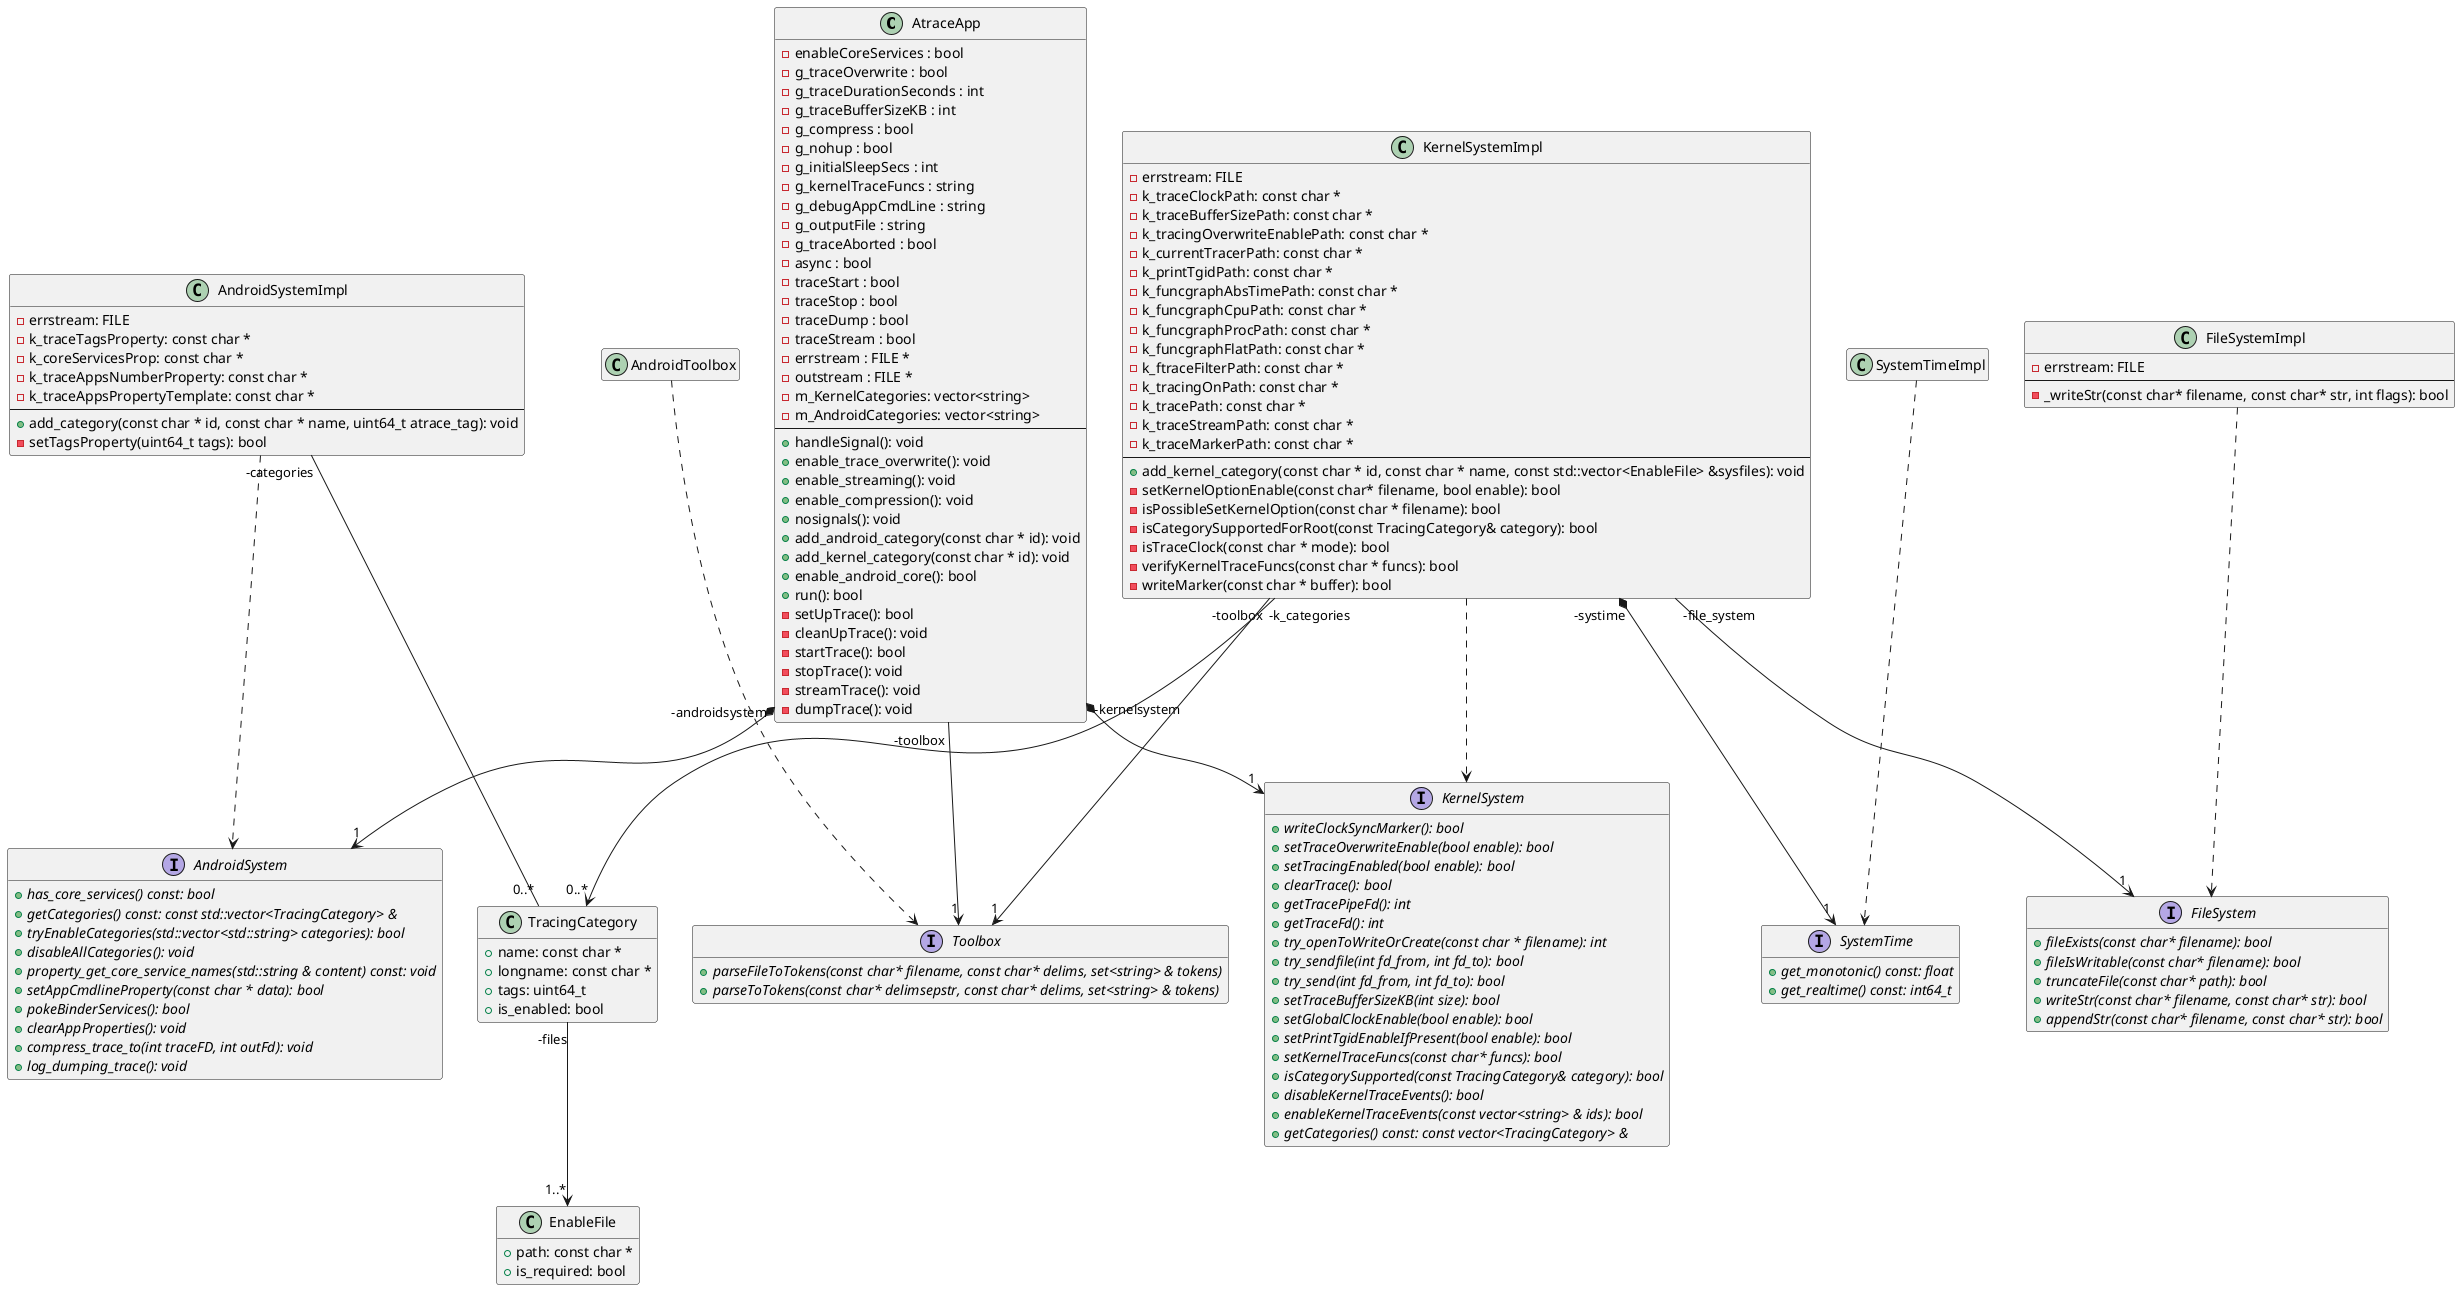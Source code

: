 @startuml

class AtraceApp {
  - enableCoreServices : bool
  - g_traceOverwrite : bool
  - g_traceDurationSeconds : int
  - g_traceBufferSizeKB : int
  - g_compress : bool
  - g_nohup : bool
  - g_initialSleepSecs : int
  - g_kernelTraceFuncs : string
  - g_debugAppCmdLine : string
  - g_outputFile : string
  - g_traceAborted : bool
  - async : bool
  - traceStart : bool
  - traceStop : bool
  - traceDump : bool
  - traceStream : bool
  - errstream : FILE *
  - outstream : FILE *
  - m_KernelCategories: vector<string>
  - m_AndroidCategories: vector<string>
  --
  + handleSignal(): void
  + enable_trace_overwrite(): void
  + enable_streaming(): void
  + enable_compression(): void
  + nosignals(): void
  + add_android_category(const char * id): void
  + add_kernel_category(const char * id): void
  + enable_android_core(): bool
  + run(): bool
  - setUpTrace(): bool 
  - cleanUpTrace(): void 
  - startTrace(): bool 
  - stopTrace(): void 
  - streamTrace(): void 
  - dumpTrace(): void 
}

AtraceApp "-androidsystem" *-->"1" AndroidSystem
AtraceApp "-kernelsystem" *-->"1" KernelSystem
AtraceApp "-toolbox " -->"1" Toolbox

interface KernelSystem {

  + {abstract} writeClockSyncMarker(): bool 
  + {abstract} setTraceOverwriteEnable(bool enable): bool
  + {abstract} setTracingEnabled(bool enable): bool
  + {abstract} clearTrace(): bool
  + {abstract} getTracePipeFd(): int
  + {abstract} getTraceFd(): int
  + {abstract} try_openToWriteOrCreate(const char * filename): int
  + {abstract} try_sendfile(int fd_from, int fd_to): bool
  + {abstract} try_send(int fd_from, int fd_to): bool
  + {abstract} setTraceBufferSizeKB(int size): bool
  + {abstract} setGlobalClockEnable(bool enable): bool
  + {abstract} setPrintTgidEnableIfPresent(bool enable): bool
  + {abstract} setKernelTraceFuncs(const char* funcs): bool
  + {abstract} isCategorySupported(const TracingCategory& category): bool 
  + {abstract} disableKernelTraceEvents(): bool 
  + {abstract} enableKernelTraceEvents(const vector<string> & ids): bool
  + {abstract} getCategories() const: const vector<TracingCategory> &
}
hide KernelSystem fields

interface AndroidSystem {
  + {abstract} has_core_services() const: bool
  + {abstract} getCategories() const: const std::vector<TracingCategory> &
  + {abstract} tryEnableCategories(std::vector<std::string> categories): bool
  + {abstract} disableAllCategories(): void
  + {abstract} property_get_core_service_names(std::string & content) const: void
  + {abstract} setAppCmdlineProperty(const char * data): bool
  + {abstract} pokeBinderServices(): bool
  + {abstract} clearAppProperties(): void
  + {abstract} compress_trace_to(int traceFD, int outFd): void
  + {abstract} log_dumping_trace(): void
}
hide AndroidSystem fields

interface SystemTime {
  + {abstract} get_monotonic() const: float
  + {abstract} get_realtime() const: int64_t
}
hide SystemTime fields

class TracingCategory {
  + name: const char *
  + longname: const char *
  + tags: uint64_t
  + is_enabled: bool
}
hide TracingCategory methods

TracingCategory "-files" --> "1..*" EnableFile

class EnableFile {
  + path: const char *
  + is_required: bool
}
hide EnableFile methods

class KernelSystemImpl {
  - errstream: FILE
  - k_traceClockPath: const char *
  - k_traceBufferSizePath: const char *
  - k_tracingOverwriteEnablePath: const char *
  - k_currentTracerPath: const char *
  - k_printTgidPath: const char *
  - k_funcgraphAbsTimePath: const char *
  - k_funcgraphCpuPath: const char *
  - k_funcgraphProcPath: const char *
  - k_funcgraphFlatPath: const char *
  - k_ftraceFilterPath: const char *
  - k_tracingOnPath: const char *
  - k_tracePath: const char *
  - k_traceStreamPath: const char *
  - k_traceMarkerPath: const char *
  --
  + add_kernel_category(const char * id, const char * name, const std::vector<EnableFile> &sysfiles): void
  - setKernelOptionEnable(const char* filename, bool enable): bool
  - isPossibleSetKernelOption(const char * filename): bool
  - isCategorySupportedForRoot(const TracingCategory& category): bool
  - isTraceClock(const char * mode): bool
  - verifyKernelTraceFuncs(const char * funcs): bool
  - writeMarker(const char * buffer): bool
}

KernelSystemImpl ..> KernelSystem
KernelSystemImpl "-file_system" --> "1" FileSystem
KernelSystemImpl "-toolbox" --> "1" Toolbox
KernelSystemImpl "-systime" *-->"1" SystemTime
KernelSystemImpl "-k_categories " -->"0..*" TracingCategory

interface FileSystem {
  + {abstract} fileExists(const char* filename): bool
  + {abstract} fileIsWritable(const char* filename): bool
  + {abstract} truncateFile(const char* path): bool
  + {abstract} writeStr(const char* filename, const char* str): bool
  + {abstract} appendStr(const char* filename, const char* str): bool
}
hide FileSystem fields

class FileSystemImpl {
  - errstream: FILE
  --
  - _writeStr(const char* filename, const char* str, int flags): bool
}

FileSystemImpl ..> FileSystem

class AndroidSystemImpl {
  - errstream: FILE
  - k_traceTagsProperty: const char *
  - k_coreServicesProp: const char *
  - k_traceAppsNumberProperty: const char *
  - k_traceAppsPropertyTemplate: const char *
  --
  + add_category(const char * id, const char * name, uint64_t atrace_tag): void
  - setTagsProperty(uint64_t tags): bool
}

AndroidSystemImpl ..> AndroidSystem
AndroidSystemImpl "-categories" -- "0..*" TracingCategory

class SystemTimeImpl {
}
hide SystemTimeImpl methods
hide SystemTimeImpl fields

SystemTimeImpl ..> SystemTime

interface Toolbox {
  + {abstract} parseFileToTokens(const char* filename, const char* delims, set<string> & tokens)
  + {abstract} parseToTokens(const char* delimsepstr, const char* delims, set<string> & tokens)
}
hide Toolbox fields

class AndroidToolbox {
}
hide AndroidToolbox fields
hide AndroidToolbox methods

AndroidToolbox ..> Toolbox

@enduml